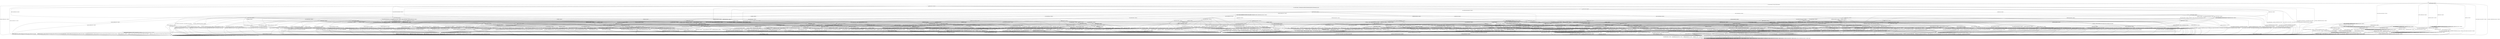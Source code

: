 digraph h15 {
s0 [label="s0"];
s1 [label="s1"];
s2 [label="s2"];
s6 [label="s6"];
s15 [label="s15"];
s16 [label="s16"];
s85 [label="s85"];
s86 [label="s86"];
s3 [label="s3"];
s4 [label="s4"];
s7 [label="s7"];
s8 [label="s8"];
s11 [label="s11"];
s17 [label="s17"];
s21 [label="s21"];
s87 [label="s87"];
s88 [label="s88"];
s5 [label="s5"];
s9 [label="s9"];
s10 [label="s10"];
s18 [label="s18"];
s24 [label="s24"];
s25 [label="s25"];
s26 [label="s26"];
s28 [label="s28"];
s34 [label="s34"];
s53 [label="s53"];
s62 [label="s62"];
s12 [label="s12"];
s13 [label="s13"];
s19 [label="s19"];
s22 [label="s22"];
s27 [label="s27"];
s29 [label="s29"];
s30 [label="s30"];
s32 [label="s32"];
s36 [label="s36"];
s37 [label="s37"];
s51 [label="s51"];
s52 [label="s52"];
s57 [label="s57"];
s63 [label="s63"];
s64 [label="s64"];
s66 [label="s66"];
s71 [label="s71"];
s73 [label="s73"];
s82 [label="s82"];
s14 [label="s14"];
s20 [label="s20"];
s23 [label="s23"];
s31 [label="s31"];
s33 [label="s33"];
s35 [label="s35"];
s38 [label="s38"];
s39 [label="s39"];
s44 [label="s44"];
s45 [label="s45"];
s46 [label="s46"];
s54 [label="s54"];
s55 [label="s55"];
s56 [label="s56"];
s65 [label="s65"];
s67 [label="s67"];
s68 [label="s68"];
s72 [label="s72"];
s74 [label="s74"];
s77 [label="s77"];
s81 [label="s81"];
s40 [label="s40"];
s41 [label="s41"];
s47 [label="s47"];
s48 [label="s48"];
s49 [label="s49"];
s50 [label="s50"];
s58 [label="s58"];
s59 [label="s59"];
s60 [label="s60"];
s69 [label="s69"];
s70 [label="s70"];
s75 [label="s75"];
s76 [label="s76"];
s83 [label="s83"];
s42 [label="s42"];
s43 [label="s43"];
s61 [label="s61"];
s78 [label="s78"];
s80 [label="s80"];
s84 [label="s84"];
s79 [label="s79"];
s0 -> s1 [label="RSA_CLIENT_HELLO / HELLO_VERIFY_REQUEST"];
s0 -> s2 [label="RSA_CLIENT_KEY_EXCHANGE / TIMEOUT"];
s0 -> s15 [label="CHANGE_CIPHER_SPEC / TIMEOUT"];
s0 -> s16 [label="FINISHED / TIMEOUT"];
s0 -> s0 [label="APPLICATION / TIMEOUT"];
s0 -> s86 [label="CERTIFICATE / TIMEOUT"];
s0 -> s85 [label="EMPTY_CERTIFICATE / TIMEOUT"];
s0 -> s16 [label="CERTIFICATE_VERIFY / TIMEOUT"];
s0 -> s6 [label="Alert(WARNING,CLOSE_NOTIFY) / TIMEOUT"];
s0 -> s6 [label="Alert(FATAL,UNEXPECTED_MESSAGE) / TIMEOUT"];
s1 -> s3 [label="RSA_CLIENT_HELLO / SERVER_HELLO,CERTIFICATE,CERTIFICATE_REQUEST,SERVER_HELLO_DONE"];
s1 -> s4 [label="RSA_CLIENT_KEY_EXCHANGE / TIMEOUT"];
s1 -> s15 [label="CHANGE_CIPHER_SPEC / TIMEOUT"];
s1 -> s7 [label="FINISHED / TIMEOUT"];
s1 -> s1 [label="APPLICATION / TIMEOUT"];
s1 -> s17 [label="CERTIFICATE / TIMEOUT"];
s1 -> s21 [label="EMPTY_CERTIFICATE / TIMEOUT"];
s1 -> s7 [label="CERTIFICATE_VERIFY / TIMEOUT"];
s1 -> s6 [label="Alert(WARNING,CLOSE_NOTIFY) / Alert(WARNING,CLOSE_NOTIFY)"];
s1 -> s6 [label="Alert(FATAL,UNEXPECTED_MESSAGE) / TIMEOUT"];
s2 -> s2 [label="RSA_CLIENT_HELLO / TIMEOUT"];
s2 -> s16 [label="RSA_CLIENT_KEY_EXCHANGE / TIMEOUT"];
s2 -> s8 [label="CHANGE_CIPHER_SPEC / TIMEOUT"];
s2 -> s2 [label="FINISHED / TIMEOUT"];
s2 -> s2 [label="APPLICATION / TIMEOUT"];
s2 -> s85 [label="CERTIFICATE / TIMEOUT"];
s2 -> s85 [label="EMPTY_CERTIFICATE / TIMEOUT"];
s2 -> s87 [label="CERTIFICATE_VERIFY / TIMEOUT"];
s2 -> s6 [label="Alert(WARNING,CLOSE_NOTIFY) / TIMEOUT"];
s2 -> s6 [label="Alert(FATAL,UNEXPECTED_MESSAGE) / TIMEOUT"];
s6 -> s11 [label="RSA_CLIENT_HELLO / TIMEOUT"];
s6 -> s11 [label="RSA_CLIENT_KEY_EXCHANGE / TIMEOUT"];
s6 -> s11 [label="CHANGE_CIPHER_SPEC / TIMEOUT"];
s6 -> s11 [label="FINISHED / TIMEOUT"];
s6 -> s11 [label="APPLICATION / TIMEOUT"];
s6 -> s11 [label="CERTIFICATE / TIMEOUT"];
s6 -> s11 [label="EMPTY_CERTIFICATE / TIMEOUT"];
s6 -> s11 [label="CERTIFICATE_VERIFY / TIMEOUT"];
s6 -> s11 [label="Alert(WARNING,CLOSE_NOTIFY) / TIMEOUT"];
s6 -> s11 [label="Alert(FATAL,UNEXPECTED_MESSAGE) / TIMEOUT"];
s15 -> s15 [label="RSA_CLIENT_HELLO / TIMEOUT"];
s15 -> s15 [label="RSA_CLIENT_KEY_EXCHANGE / TIMEOUT"];
s15 -> s15 [label="CHANGE_CIPHER_SPEC / TIMEOUT"];
s15 -> s15 [label="FINISHED / TIMEOUT"];
s15 -> s15 [label="APPLICATION / TIMEOUT"];
s15 -> s15 [label="CERTIFICATE / TIMEOUT"];
s15 -> s15 [label="EMPTY_CERTIFICATE / TIMEOUT"];
s15 -> s15 [label="CERTIFICATE_VERIFY / TIMEOUT"];
s15 -> s15 [label="Alert(WARNING,CLOSE_NOTIFY) / TIMEOUT"];
s15 -> s15 [label="Alert(FATAL,UNEXPECTED_MESSAGE) / TIMEOUT"];
s16 -> s16 [label="RSA_CLIENT_HELLO / TIMEOUT"];
s16 -> s16 [label="RSA_CLIENT_KEY_EXCHANGE / TIMEOUT"];
s16 -> s15 [label="CHANGE_CIPHER_SPEC / TIMEOUT"];
s16 -> s16 [label="FINISHED / TIMEOUT"];
s16 -> s16 [label="APPLICATION / TIMEOUT"];
s16 -> s16 [label="CERTIFICATE / TIMEOUT"];
s16 -> s16 [label="EMPTY_CERTIFICATE / TIMEOUT"];
s16 -> s16 [label="CERTIFICATE_VERIFY / TIMEOUT"];
s16 -> s6 [label="Alert(WARNING,CLOSE_NOTIFY) / TIMEOUT"];
s16 -> s6 [label="Alert(FATAL,UNEXPECTED_MESSAGE) / TIMEOUT"];
s85 -> s85 [label="RSA_CLIENT_HELLO / TIMEOUT"];
s85 -> s85 [label="RSA_CLIENT_KEY_EXCHANGE / TIMEOUT"];
s85 -> s8 [label="CHANGE_CIPHER_SPEC / TIMEOUT"];
s85 -> s85 [label="FINISHED / TIMEOUT"];
s85 -> s85 [label="APPLICATION / TIMEOUT"];
s85 -> s16 [label="CERTIFICATE / TIMEOUT"];
s85 -> s16 [label="EMPTY_CERTIFICATE / TIMEOUT"];
s85 -> s88 [label="CERTIFICATE_VERIFY / TIMEOUT"];
s85 -> s6 [label="Alert(WARNING,CLOSE_NOTIFY) / TIMEOUT"];
s85 -> s6 [label="Alert(FATAL,UNEXPECTED_MESSAGE) / TIMEOUT"];
s86 -> s86 [label="RSA_CLIENT_HELLO / TIMEOUT"];
s86 -> s86 [label="RSA_CLIENT_KEY_EXCHANGE / TIMEOUT"];
s86 -> s15 [label="CHANGE_CIPHER_SPEC / TIMEOUT"];
s86 -> s86 [label="FINISHED / TIMEOUT"];
s86 -> s86 [label="APPLICATION / TIMEOUT"];
s86 -> s16 [label="CERTIFICATE / TIMEOUT"];
s86 -> s16 [label="EMPTY_CERTIFICATE / TIMEOUT"];
s86 -> s88 [label="CERTIFICATE_VERIFY / TIMEOUT"];
s86 -> s6 [label="Alert(WARNING,CLOSE_NOTIFY) / TIMEOUT"];
s86 -> s6 [label="Alert(FATAL,UNEXPECTED_MESSAGE) / TIMEOUT"];
s3 -> s6 [label="RSA_CLIENT_HELLO / Alert(FATAL,UNEXPECTED_MESSAGE)"];
s3 -> s9 [label="RSA_CLIENT_KEY_EXCHANGE / TIMEOUT"];
s3 -> s15 [label="CHANGE_CIPHER_SPEC / TIMEOUT"];
s3 -> s7 [label="FINISHED / TIMEOUT"];
s3 -> s3 [label="APPLICATION / TIMEOUT"];
s3 -> s25 [label="CERTIFICATE / TIMEOUT"];
s3 -> s10 [label="EMPTY_CERTIFICATE / TIMEOUT"];
s3 -> s7 [label="CERTIFICATE_VERIFY / TIMEOUT"];
s3 -> s6 [label="Alert(WARNING,CLOSE_NOTIFY) / Alert(WARNING,CLOSE_NOTIFY)"];
s3 -> s6 [label="Alert(FATAL,UNEXPECTED_MESSAGE) / TIMEOUT"];
s4 -> s62 [label="RSA_CLIENT_HELLO / TIMEOUT"];
s4 -> s7 [label="RSA_CLIENT_KEY_EXCHANGE / TIMEOUT"];
s4 -> s5 [label="CHANGE_CIPHER_SPEC / TIMEOUT"];
s4 -> s28 [label="FINISHED / TIMEOUT"];
s4 -> s4 [label="APPLICATION / TIMEOUT"];
s4 -> s26 [label="CERTIFICATE / TIMEOUT"];
s4 -> s26 [label="EMPTY_CERTIFICATE / TIMEOUT"];
s4 -> s18 [label="CERTIFICATE_VERIFY / TIMEOUT"];
s4 -> s6 [label="Alert(WARNING,CLOSE_NOTIFY) / Alert(WARNING,CLOSE_NOTIFY)"];
s4 -> s6 [label="Alert(FATAL,UNEXPECTED_MESSAGE) / TIMEOUT"];
s7 -> s7 [label="RSA_CLIENT_HELLO / TIMEOUT"];
s7 -> s7 [label="RSA_CLIENT_KEY_EXCHANGE / TIMEOUT"];
s7 -> s15 [label="CHANGE_CIPHER_SPEC / TIMEOUT"];
s7 -> s7 [label="FINISHED / TIMEOUT"];
s7 -> s7 [label="APPLICATION / TIMEOUT"];
s7 -> s7 [label="CERTIFICATE / TIMEOUT"];
s7 -> s7 [label="EMPTY_CERTIFICATE / TIMEOUT"];
s7 -> s7 [label="CERTIFICATE_VERIFY / TIMEOUT"];
s7 -> s6 [label="Alert(WARNING,CLOSE_NOTIFY) / Alert(WARNING,CLOSE_NOTIFY)"];
s7 -> s6 [label="Alert(FATAL,UNEXPECTED_MESSAGE) / TIMEOUT"];
s8 -> s6 [label="RSA_CLIENT_HELLO / TIMEOUT"];
s8 -> s6 [label="RSA_CLIENT_KEY_EXCHANGE / TIMEOUT"];
s8 -> s15 [label="CHANGE_CIPHER_SPEC / TIMEOUT"];
s8 -> s6 [label="FINISHED / TIMEOUT"];
s8 -> s8 [label="APPLICATION / TIMEOUT"];
s8 -> s6 [label="CERTIFICATE / TIMEOUT"];
s8 -> s6 [label="EMPTY_CERTIFICATE / TIMEOUT"];
s8 -> s6 [label="CERTIFICATE_VERIFY / TIMEOUT"];
s8 -> s8 [label="Alert(WARNING,CLOSE_NOTIFY) / TIMEOUT"];
s8 -> s8 [label="Alert(FATAL,UNEXPECTED_MESSAGE) / TIMEOUT"];
s11 -> s11 [label="RSA_CLIENT_HELLO / SOCKET_CLOSED"];
s11 -> s11 [label="RSA_CLIENT_KEY_EXCHANGE / SOCKET_CLOSED"];
s11 -> s11 [label="CHANGE_CIPHER_SPEC / SOCKET_CLOSED"];
s11 -> s11 [label="FINISHED / SOCKET_CLOSED"];
s11 -> s11 [label="APPLICATION / SOCKET_CLOSED"];
s11 -> s11 [label="CERTIFICATE / SOCKET_CLOSED"];
s11 -> s11 [label="EMPTY_CERTIFICATE / SOCKET_CLOSED"];
s11 -> s11 [label="CERTIFICATE_VERIFY / SOCKET_CLOSED"];
s11 -> s11 [label="Alert(WARNING,CLOSE_NOTIFY) / SOCKET_CLOSED"];
s11 -> s11 [label="Alert(FATAL,UNEXPECTED_MESSAGE) / SOCKET_CLOSED"];
s17 -> s17 [label="RSA_CLIENT_HELLO / TIMEOUT"];
s17 -> s25 [label="RSA_CLIENT_KEY_EXCHANGE / TIMEOUT"];
s17 -> s15 [label="CHANGE_CIPHER_SPEC / TIMEOUT"];
s17 -> s17 [label="FINISHED / TIMEOUT"];
s17 -> s17 [label="APPLICATION / TIMEOUT"];
s17 -> s7 [label="CERTIFICATE / TIMEOUT"];
s17 -> s7 [label="EMPTY_CERTIFICATE / TIMEOUT"];
s17 -> s24 [label="CERTIFICATE_VERIFY / TIMEOUT"];
s17 -> s6 [label="Alert(WARNING,CLOSE_NOTIFY) / Alert(WARNING,CLOSE_NOTIFY)"];
s17 -> s6 [label="Alert(FATAL,UNEXPECTED_MESSAGE) / TIMEOUT"];
s21 -> s53 [label="RSA_CLIENT_HELLO / TIMEOUT"];
s21 -> s26 [label="RSA_CLIENT_KEY_EXCHANGE / TIMEOUT"];
s21 -> s5 [label="CHANGE_CIPHER_SPEC / TIMEOUT"];
s21 -> s34 [label="FINISHED / TIMEOUT"];
s21 -> s21 [label="APPLICATION / TIMEOUT"];
s21 -> s7 [label="CERTIFICATE / TIMEOUT"];
s21 -> s7 [label="EMPTY_CERTIFICATE / TIMEOUT"];
s21 -> s24 [label="CERTIFICATE_VERIFY / TIMEOUT"];
s21 -> s6 [label="Alert(WARNING,CLOSE_NOTIFY) / Alert(WARNING,CLOSE_NOTIFY)"];
s21 -> s6 [label="Alert(FATAL,UNEXPECTED_MESSAGE) / TIMEOUT"];
s87 -> s87 [label="RSA_CLIENT_HELLO / TIMEOUT"];
s87 -> s16 [label="RSA_CLIENT_KEY_EXCHANGE / TIMEOUT"];
s87 -> s8 [label="CHANGE_CIPHER_SPEC / TIMEOUT"];
s87 -> s87 [label="FINISHED / TIMEOUT"];
s87 -> s87 [label="APPLICATION / TIMEOUT"];
s87 -> s88 [label="CERTIFICATE / TIMEOUT"];
s87 -> s88 [label="EMPTY_CERTIFICATE / TIMEOUT"];
s87 -> s16 [label="CERTIFICATE_VERIFY / TIMEOUT"];
s87 -> s6 [label="Alert(WARNING,CLOSE_NOTIFY) / TIMEOUT"];
s87 -> s6 [label="Alert(FATAL,UNEXPECTED_MESSAGE) / TIMEOUT"];
s88 -> s88 [label="RSA_CLIENT_HELLO / TIMEOUT"];
s88 -> s88 [label="RSA_CLIENT_KEY_EXCHANGE / TIMEOUT"];
s88 -> s8 [label="CHANGE_CIPHER_SPEC / TIMEOUT"];
s88 -> s88 [label="FINISHED / TIMEOUT"];
s88 -> s88 [label="APPLICATION / TIMEOUT"];
s88 -> s16 [label="CERTIFICATE / TIMEOUT"];
s88 -> s16 [label="EMPTY_CERTIFICATE / TIMEOUT"];
s88 -> s16 [label="CERTIFICATE_VERIFY / TIMEOUT"];
s88 -> s6 [label="Alert(WARNING,CLOSE_NOTIFY) / TIMEOUT"];
s88 -> s6 [label="Alert(FATAL,UNEXPECTED_MESSAGE) / TIMEOUT"];
s5 -> s6 [label="RSA_CLIENT_HELLO / Alert(FATAL,UNEXPECTED_MESSAGE)"];
s5 -> s6 [label="RSA_CLIENT_KEY_EXCHANGE / Alert(FATAL,UNEXPECTED_MESSAGE)"];
s5 -> s15 [label="CHANGE_CIPHER_SPEC / TIMEOUT"];
s5 -> s6 [label="FINISHED / Alert(FATAL,UNEXPECTED_MESSAGE)"];
s5 -> s5 [label="APPLICATION / TIMEOUT"];
s5 -> s6 [label="CERTIFICATE / Alert(FATAL,UNEXPECTED_MESSAGE)"];
s5 -> s6 [label="EMPTY_CERTIFICATE / Alert(FATAL,UNEXPECTED_MESSAGE)"];
s5 -> s6 [label="CERTIFICATE_VERIFY / Alert(FATAL,UNEXPECTED_MESSAGE)"];
s5 -> s5 [label="Alert(WARNING,CLOSE_NOTIFY) / TIMEOUT"];
s5 -> s5 [label="Alert(FATAL,UNEXPECTED_MESSAGE) / TIMEOUT"];
s9 -> s62 [label="RSA_CLIENT_HELLO / TIMEOUT"];
s9 -> s7 [label="RSA_CLIENT_KEY_EXCHANGE / TIMEOUT"];
s9 -> s12 [label="CHANGE_CIPHER_SPEC / TIMEOUT"];
s9 -> s28 [label="FINISHED / TIMEOUT"];
s9 -> s9 [label="APPLICATION / TIMEOUT"];
s9 -> s29 [label="CERTIFICATE / TIMEOUT"];
s9 -> s27 [label="EMPTY_CERTIFICATE / TIMEOUT"];
s9 -> s19 [label="CERTIFICATE_VERIFY / TIMEOUT"];
s9 -> s6 [label="Alert(WARNING,CLOSE_NOTIFY) / Alert(WARNING,CLOSE_NOTIFY)"];
s9 -> s6 [label="Alert(FATAL,UNEXPECTED_MESSAGE) / TIMEOUT"];
s10 -> s51 [label="RSA_CLIENT_HELLO / TIMEOUT"];
s10 -> s27 [label="RSA_CLIENT_KEY_EXCHANGE / TIMEOUT"];
s10 -> s13 [label="CHANGE_CIPHER_SPEC / TIMEOUT"];
s10 -> s30 [label="FINISHED / TIMEOUT"];
s10 -> s10 [label="APPLICATION / TIMEOUT"];
s10 -> s7 [label="CERTIFICATE / TIMEOUT"];
s10 -> s7 [label="EMPTY_CERTIFICATE / TIMEOUT"];
s10 -> s22 [label="CERTIFICATE_VERIFY / TIMEOUT"];
s10 -> s6 [label="Alert(WARNING,CLOSE_NOTIFY) / Alert(WARNING,CLOSE_NOTIFY)"];
s10 -> s6 [label="Alert(FATAL,UNEXPECTED_MESSAGE) / TIMEOUT"];
s18 -> s71 [label="RSA_CLIENT_HELLO / TIMEOUT"];
s18 -> s7 [label="RSA_CLIENT_KEY_EXCHANGE / TIMEOUT"];
s18 -> s5 [label="CHANGE_CIPHER_SPEC / TIMEOUT"];
s18 -> s32 [label="FINISHED / TIMEOUT"];
s18 -> s18 [label="APPLICATION / TIMEOUT"];
s18 -> s52 [label="CERTIFICATE / TIMEOUT"];
s18 -> s52 [label="EMPTY_CERTIFICATE / TIMEOUT"];
s18 -> s7 [label="CERTIFICATE_VERIFY / TIMEOUT"];
s18 -> s6 [label="Alert(WARNING,CLOSE_NOTIFY) / Alert(WARNING,CLOSE_NOTIFY)"];
s18 -> s6 [label="Alert(FATAL,UNEXPECTED_MESSAGE) / TIMEOUT"];
s24 -> s73 [label="RSA_CLIENT_HELLO / TIMEOUT"];
s24 -> s52 [label="RSA_CLIENT_KEY_EXCHANGE / TIMEOUT"];
s24 -> s5 [label="CHANGE_CIPHER_SPEC / TIMEOUT"];
s24 -> s36 [label="FINISHED / TIMEOUT"];
s24 -> s24 [label="APPLICATION / TIMEOUT"];
s24 -> s7 [label="CERTIFICATE / TIMEOUT"];
s24 -> s7 [label="EMPTY_CERTIFICATE / TIMEOUT"];
s24 -> s7 [label="CERTIFICATE_VERIFY / TIMEOUT"];
s24 -> s6 [label="Alert(WARNING,CLOSE_NOTIFY) / Alert(WARNING,CLOSE_NOTIFY)"];
s24 -> s6 [label="Alert(FATAL,UNEXPECTED_MESSAGE) / TIMEOUT"];
s25 -> s17 [label="RSA_CLIENT_HELLO / TIMEOUT"];
s25 -> s63 [label="RSA_CLIENT_KEY_EXCHANGE / TIMEOUT"];
s25 -> s15 [label="CHANGE_CIPHER_SPEC / TIMEOUT"];
s25 -> s17 [label="FINISHED / TIMEOUT"];
s25 -> s25 [label="APPLICATION / TIMEOUT"];
s25 -> s7 [label="CERTIFICATE / TIMEOUT"];
s25 -> s7 [label="EMPTY_CERTIFICATE / TIMEOUT"];
s25 -> s82 [label="CERTIFICATE_VERIFY / TIMEOUT"];
s25 -> s6 [label="Alert(WARNING,CLOSE_NOTIFY) / Alert(WARNING,CLOSE_NOTIFY)"];
s25 -> s6 [label="Alert(FATAL,UNEXPECTED_MESSAGE) / TIMEOUT"];
s26 -> s64 [label="RSA_CLIENT_HELLO / TIMEOUT"];
s26 -> s7 [label="RSA_CLIENT_KEY_EXCHANGE / TIMEOUT"];
s26 -> s5 [label="CHANGE_CIPHER_SPEC / TIMEOUT"];
s26 -> s37 [label="FINISHED / TIMEOUT"];
s26 -> s26 [label="APPLICATION / TIMEOUT"];
s26 -> s7 [label="CERTIFICATE / TIMEOUT"];
s26 -> s7 [label="EMPTY_CERTIFICATE / TIMEOUT"];
s26 -> s52 [label="CERTIFICATE_VERIFY / TIMEOUT"];
s26 -> s6 [label="Alert(WARNING,CLOSE_NOTIFY) / Alert(WARNING,CLOSE_NOTIFY)"];
s26 -> s6 [label="Alert(FATAL,UNEXPECTED_MESSAGE) / TIMEOUT"];
s28 -> s66 [label="RSA_CLIENT_HELLO / TIMEOUT"];
s28 -> s7 [label="RSA_CLIENT_KEY_EXCHANGE / TIMEOUT"];
s28 -> s5 [label="CHANGE_CIPHER_SPEC / TIMEOUT"];
s28 -> s7 [label="FINISHED / TIMEOUT"];
s28 -> s28 [label="APPLICATION / TIMEOUT"];
s28 -> s37 [label="CERTIFICATE / TIMEOUT"];
s28 -> s37 [label="EMPTY_CERTIFICATE / TIMEOUT"];
s28 -> s32 [label="CERTIFICATE_VERIFY / TIMEOUT"];
s28 -> s6 [label="Alert(WARNING,CLOSE_NOTIFY) / Alert(WARNING,CLOSE_NOTIFY)"];
s28 -> s6 [label="Alert(FATAL,UNEXPECTED_MESSAGE) / TIMEOUT"];
s34 -> s57 [label="RSA_CLIENT_HELLO / TIMEOUT"];
s34 -> s37 [label="RSA_CLIENT_KEY_EXCHANGE / TIMEOUT"];
s34 -> s5 [label="CHANGE_CIPHER_SPEC / TIMEOUT"];
s34 -> s7 [label="FINISHED / TIMEOUT"];
s34 -> s34 [label="APPLICATION / TIMEOUT"];
s34 -> s7 [label="CERTIFICATE / TIMEOUT"];
s34 -> s7 [label="EMPTY_CERTIFICATE / TIMEOUT"];
s34 -> s36 [label="CERTIFICATE_VERIFY / TIMEOUT"];
s34 -> s6 [label="Alert(WARNING,CLOSE_NOTIFY) / Alert(WARNING,CLOSE_NOTIFY)"];
s34 -> s6 [label="Alert(FATAL,UNEXPECTED_MESSAGE) / TIMEOUT"];
s53 -> s7 [label="RSA_CLIENT_HELLO / TIMEOUT"];
s53 -> s64 [label="RSA_CLIENT_KEY_EXCHANGE / TIMEOUT"];
s53 -> s5 [label="CHANGE_CIPHER_SPEC / TIMEOUT"];
s53 -> s57 [label="FINISHED / TIMEOUT"];
s53 -> s53 [label="APPLICATION / TIMEOUT"];
s53 -> s7 [label="CERTIFICATE / TIMEOUT"];
s53 -> s7 [label="EMPTY_CERTIFICATE / TIMEOUT"];
s53 -> s73 [label="CERTIFICATE_VERIFY / TIMEOUT"];
s53 -> s6 [label="Alert(WARNING,CLOSE_NOTIFY) / Alert(WARNING,CLOSE_NOTIFY)"];
s53 -> s6 [label="Alert(FATAL,UNEXPECTED_MESSAGE) / TIMEOUT"];
s62 -> s7 [label="RSA_CLIENT_HELLO / TIMEOUT"];
s62 -> s7 [label="RSA_CLIENT_KEY_EXCHANGE / TIMEOUT"];
s62 -> s5 [label="CHANGE_CIPHER_SPEC / TIMEOUT"];
s62 -> s66 [label="FINISHED / TIMEOUT"];
s62 -> s62 [label="APPLICATION / TIMEOUT"];
s62 -> s64 [label="CERTIFICATE / TIMEOUT"];
s62 -> s64 [label="EMPTY_CERTIFICATE / TIMEOUT"];
s62 -> s71 [label="CERTIFICATE_VERIFY / TIMEOUT"];
s62 -> s6 [label="Alert(WARNING,CLOSE_NOTIFY) / Alert(WARNING,CLOSE_NOTIFY)"];
s62 -> s6 [label="Alert(FATAL,UNEXPECTED_MESSAGE) / TIMEOUT"];
s12 -> s44 [label="RSA_CLIENT_HELLO / TIMEOUT"];
s12 -> s7 [label="RSA_CLIENT_KEY_EXCHANGE / TIMEOUT"];
s12 -> s15 [label="CHANGE_CIPHER_SPEC / TIMEOUT"];
s12 -> s14 [label="FINISHED / CHANGE_CIPHER_SPEC,FINISHED,CHANGE_CIPHER_SPEC,FINISHED"];
s12 -> s12 [label="APPLICATION / TIMEOUT"];
s12 -> s31 [label="CERTIFICATE / TIMEOUT"];
s12 -> s45 [label="EMPTY_CERTIFICATE / TIMEOUT"];
s12 -> s23 [label="CERTIFICATE_VERIFY / TIMEOUT"];
s12 -> s12 [label="Alert(WARNING,CLOSE_NOTIFY) / TIMEOUT"];
s12 -> s12 [label="Alert(FATAL,UNEXPECTED_MESSAGE) / TIMEOUT"];
s13 -> s6 [label="RSA_CLIENT_HELLO / Alert(FATAL,BAD_CERTIFICATE)"];
s13 -> s6 [label="RSA_CLIENT_KEY_EXCHANGE / Alert(FATAL,BAD_CERTIFICATE)"];
s13 -> s15 [label="CHANGE_CIPHER_SPEC / TIMEOUT"];
s13 -> s6 [label="FINISHED / Alert(FATAL,BAD_CERTIFICATE)"];
s13 -> s13 [label="APPLICATION / TIMEOUT"];
s13 -> s6 [label="CERTIFICATE / Alert(FATAL,BAD_CERTIFICATE)"];
s13 -> s6 [label="EMPTY_CERTIFICATE / Alert(FATAL,BAD_CERTIFICATE)"];
s13 -> s6 [label="CERTIFICATE_VERIFY / Alert(FATAL,BAD_CERTIFICATE)"];
s13 -> s13 [label="Alert(WARNING,CLOSE_NOTIFY) / TIMEOUT"];
s13 -> s13 [label="Alert(FATAL,UNEXPECTED_MESSAGE) / TIMEOUT"];
s19 -> s19 [label="RSA_CLIENT_HELLO / TIMEOUT"];
s19 -> s7 [label="RSA_CLIENT_KEY_EXCHANGE / TIMEOUT"];
s19 -> s20 [label="CHANGE_CIPHER_SPEC / TIMEOUT"];
s19 -> s33 [label="FINISHED / TIMEOUT"];
s19 -> s19 [label="APPLICATION / TIMEOUT"];
s19 -> s46 [label="CERTIFICATE / TIMEOUT"];
s19 -> s46 [label="EMPTY_CERTIFICATE / TIMEOUT"];
s19 -> s7 [label="CERTIFICATE_VERIFY / TIMEOUT"];
s19 -> s6 [label="Alert(WARNING,CLOSE_NOTIFY) / Alert(WARNING,CLOSE_NOTIFY)"];
s19 -> s6 [label="Alert(FATAL,UNEXPECTED_MESSAGE) / TIMEOUT"];
s22 -> s54 [label="RSA_CLIENT_HELLO / TIMEOUT"];
s22 -> s72 [label="RSA_CLIENT_KEY_EXCHANGE / TIMEOUT"];
s22 -> s13 [label="CHANGE_CIPHER_SPEC / TIMEOUT"];
s22 -> s35 [label="FINISHED / TIMEOUT"];
s22 -> s22 [label="APPLICATION / TIMEOUT"];
s22 -> s7 [label="CERTIFICATE / TIMEOUT"];
s22 -> s7 [label="EMPTY_CERTIFICATE / TIMEOUT"];
s22 -> s7 [label="CERTIFICATE_VERIFY / TIMEOUT"];
s22 -> s6 [label="Alert(WARNING,CLOSE_NOTIFY) / Alert(WARNING,CLOSE_NOTIFY)"];
s22 -> s6 [label="Alert(FATAL,UNEXPECTED_MESSAGE) / TIMEOUT"];
s27 -> s65 [label="RSA_CLIENT_HELLO / TIMEOUT"];
s27 -> s7 [label="RSA_CLIENT_KEY_EXCHANGE / TIMEOUT"];
s27 -> s13 [label="CHANGE_CIPHER_SPEC / TIMEOUT"];
s27 -> s38 [label="FINISHED / TIMEOUT"];
s27 -> s27 [label="APPLICATION / TIMEOUT"];
s27 -> s7 [label="CERTIFICATE / TIMEOUT"];
s27 -> s7 [label="EMPTY_CERTIFICATE / TIMEOUT"];
s27 -> s72 [label="CERTIFICATE_VERIFY / TIMEOUT"];
s27 -> s6 [label="Alert(WARNING,CLOSE_NOTIFY) / Alert(WARNING,CLOSE_NOTIFY)"];
s27 -> s6 [label="Alert(FATAL,UNEXPECTED_MESSAGE) / TIMEOUT"];
s29 -> s64 [label="RSA_CLIENT_HELLO / TIMEOUT"];
s29 -> s7 [label="RSA_CLIENT_KEY_EXCHANGE / TIMEOUT"];
s29 -> s39 [label="CHANGE_CIPHER_SPEC / TIMEOUT"];
s29 -> s37 [label="FINISHED / TIMEOUT"];
s29 -> s29 [label="APPLICATION / TIMEOUT"];
s29 -> s7 [label="CERTIFICATE / TIMEOUT"];
s29 -> s7 [label="EMPTY_CERTIFICATE / TIMEOUT"];
s29 -> s67 [label="CERTIFICATE_VERIFY / TIMEOUT"];
s29 -> s6 [label="Alert(WARNING,CLOSE_NOTIFY) / Alert(WARNING,CLOSE_NOTIFY)"];
s29 -> s6 [label="Alert(FATAL,UNEXPECTED_MESSAGE) / TIMEOUT"];
s30 -> s55 [label="RSA_CLIENT_HELLO / TIMEOUT"];
s30 -> s38 [label="RSA_CLIENT_KEY_EXCHANGE / TIMEOUT"];
s30 -> s13 [label="CHANGE_CIPHER_SPEC / TIMEOUT"];
s30 -> s7 [label="FINISHED / TIMEOUT"];
s30 -> s30 [label="APPLICATION / TIMEOUT"];
s30 -> s7 [label="CERTIFICATE / TIMEOUT"];
s30 -> s7 [label="EMPTY_CERTIFICATE / TIMEOUT"];
s30 -> s35 [label="CERTIFICATE_VERIFY / TIMEOUT"];
s30 -> s6 [label="Alert(WARNING,CLOSE_NOTIFY) / Alert(WARNING,CLOSE_NOTIFY)"];
s30 -> s6 [label="Alert(FATAL,UNEXPECTED_MESSAGE) / TIMEOUT"];
s32 -> s74 [label="RSA_CLIENT_HELLO / TIMEOUT"];
s32 -> s7 [label="RSA_CLIENT_KEY_EXCHANGE / TIMEOUT"];
s32 -> s5 [label="CHANGE_CIPHER_SPEC / TIMEOUT"];
s32 -> s7 [label="FINISHED / TIMEOUT"];
s32 -> s32 [label="APPLICATION / TIMEOUT"];
s32 -> s56 [label="CERTIFICATE / TIMEOUT"];
s32 -> s56 [label="EMPTY_CERTIFICATE / TIMEOUT"];
s32 -> s7 [label="CERTIFICATE_VERIFY / TIMEOUT"];
s32 -> s6 [label="Alert(WARNING,CLOSE_NOTIFY) / Alert(WARNING,CLOSE_NOTIFY)"];
s32 -> s6 [label="Alert(FATAL,UNEXPECTED_MESSAGE) / TIMEOUT"];
s36 -> s77 [label="RSA_CLIENT_HELLO / TIMEOUT"];
s36 -> s56 [label="RSA_CLIENT_KEY_EXCHANGE / TIMEOUT"];
s36 -> s5 [label="CHANGE_CIPHER_SPEC / TIMEOUT"];
s36 -> s7 [label="FINISHED / TIMEOUT"];
s36 -> s36 [label="APPLICATION / TIMEOUT"];
s36 -> s7 [label="CERTIFICATE / TIMEOUT"];
s36 -> s7 [label="EMPTY_CERTIFICATE / TIMEOUT"];
s36 -> s7 [label="CERTIFICATE_VERIFY / TIMEOUT"];
s36 -> s6 [label="Alert(WARNING,CLOSE_NOTIFY) / Alert(WARNING,CLOSE_NOTIFY)"];
s36 -> s6 [label="Alert(FATAL,UNEXPECTED_MESSAGE) / TIMEOUT"];
s37 -> s68 [label="RSA_CLIENT_HELLO / TIMEOUT"];
s37 -> s7 [label="RSA_CLIENT_KEY_EXCHANGE / TIMEOUT"];
s37 -> s5 [label="CHANGE_CIPHER_SPEC / TIMEOUT"];
s37 -> s7 [label="FINISHED / TIMEOUT"];
s37 -> s37 [label="APPLICATION / TIMEOUT"];
s37 -> s7 [label="CERTIFICATE / TIMEOUT"];
s37 -> s7 [label="EMPTY_CERTIFICATE / TIMEOUT"];
s37 -> s56 [label="CERTIFICATE_VERIFY / TIMEOUT"];
s37 -> s6 [label="Alert(WARNING,CLOSE_NOTIFY) / Alert(WARNING,CLOSE_NOTIFY)"];
s37 -> s6 [label="Alert(FATAL,UNEXPECTED_MESSAGE) / TIMEOUT"];
s51 -> s7 [label="RSA_CLIENT_HELLO / TIMEOUT"];
s51 -> s65 [label="RSA_CLIENT_KEY_EXCHANGE / TIMEOUT"];
s51 -> s13 [label="CHANGE_CIPHER_SPEC / TIMEOUT"];
s51 -> s55 [label="FINISHED / TIMEOUT"];
s51 -> s51 [label="APPLICATION / TIMEOUT"];
s51 -> s7 [label="CERTIFICATE / TIMEOUT"];
s51 -> s7 [label="EMPTY_CERTIFICATE / TIMEOUT"];
s51 -> s54 [label="CERTIFICATE_VERIFY / TIMEOUT"];
s51 -> s6 [label="Alert(WARNING,CLOSE_NOTIFY) / Alert(WARNING,CLOSE_NOTIFY)"];
s51 -> s6 [label="Alert(FATAL,UNEXPECTED_MESSAGE) / TIMEOUT"];
s52 -> s81 [label="RSA_CLIENT_HELLO / TIMEOUT"];
s52 -> s7 [label="RSA_CLIENT_KEY_EXCHANGE / TIMEOUT"];
s52 -> s5 [label="CHANGE_CIPHER_SPEC / TIMEOUT"];
s52 -> s56 [label="FINISHED / TIMEOUT"];
s52 -> s52 [label="APPLICATION / TIMEOUT"];
s52 -> s7 [label="CERTIFICATE / TIMEOUT"];
s52 -> s7 [label="EMPTY_CERTIFICATE / TIMEOUT"];
s52 -> s7 [label="CERTIFICATE_VERIFY / TIMEOUT"];
s52 -> s6 [label="Alert(WARNING,CLOSE_NOTIFY) / Alert(WARNING,CLOSE_NOTIFY)"];
s52 -> s6 [label="Alert(FATAL,UNEXPECTED_MESSAGE) / TIMEOUT"];
s57 -> s7 [label="RSA_CLIENT_HELLO / TIMEOUT"];
s57 -> s68 [label="RSA_CLIENT_KEY_EXCHANGE / TIMEOUT"];
s57 -> s5 [label="CHANGE_CIPHER_SPEC / TIMEOUT"];
s57 -> s7 [label="FINISHED / TIMEOUT"];
s57 -> s57 [label="APPLICATION / TIMEOUT"];
s57 -> s7 [label="CERTIFICATE / TIMEOUT"];
s57 -> s7 [label="EMPTY_CERTIFICATE / TIMEOUT"];
s57 -> s77 [label="CERTIFICATE_VERIFY / TIMEOUT"];
s57 -> s6 [label="Alert(WARNING,CLOSE_NOTIFY) / Alert(WARNING,CLOSE_NOTIFY)"];
s57 -> s6 [label="Alert(FATAL,UNEXPECTED_MESSAGE) / TIMEOUT"];
s63 -> s25 [label="RSA_CLIENT_HELLO / TIMEOUT"];
s63 -> s7 [label="RSA_CLIENT_KEY_EXCHANGE / TIMEOUT"];
s63 -> s15 [label="CHANGE_CIPHER_SPEC / TIMEOUT"];
s63 -> s25 [label="FINISHED / TIMEOUT"];
s63 -> s63 [label="APPLICATION / TIMEOUT"];
s63 -> s7 [label="CERTIFICATE / TIMEOUT"];
s63 -> s7 [label="EMPTY_CERTIFICATE / TIMEOUT"];
s63 -> s67 [label="CERTIFICATE_VERIFY / TIMEOUT"];
s63 -> s6 [label="Alert(WARNING,CLOSE_NOTIFY) / Alert(WARNING,CLOSE_NOTIFY)"];
s63 -> s6 [label="Alert(FATAL,UNEXPECTED_MESSAGE) / TIMEOUT"];
s64 -> s7 [label="RSA_CLIENT_HELLO / TIMEOUT"];
s64 -> s7 [label="RSA_CLIENT_KEY_EXCHANGE / TIMEOUT"];
s64 -> s5 [label="CHANGE_CIPHER_SPEC / TIMEOUT"];
s64 -> s68 [label="FINISHED / TIMEOUT"];
s64 -> s64 [label="APPLICATION / TIMEOUT"];
s64 -> s7 [label="CERTIFICATE / TIMEOUT"];
s64 -> s7 [label="EMPTY_CERTIFICATE / TIMEOUT"];
s64 -> s81 [label="CERTIFICATE_VERIFY / TIMEOUT"];
s64 -> s6 [label="Alert(WARNING,CLOSE_NOTIFY) / Alert(WARNING,CLOSE_NOTIFY)"];
s64 -> s6 [label="Alert(FATAL,UNEXPECTED_MESSAGE) / TIMEOUT"];
s66 -> s7 [label="RSA_CLIENT_HELLO / TIMEOUT"];
s66 -> s7 [label="RSA_CLIENT_KEY_EXCHANGE / TIMEOUT"];
s66 -> s5 [label="CHANGE_CIPHER_SPEC / TIMEOUT"];
s66 -> s7 [label="FINISHED / TIMEOUT"];
s66 -> s66 [label="APPLICATION / TIMEOUT"];
s66 -> s68 [label="CERTIFICATE / TIMEOUT"];
s66 -> s68 [label="EMPTY_CERTIFICATE / TIMEOUT"];
s66 -> s74 [label="CERTIFICATE_VERIFY / TIMEOUT"];
s66 -> s6 [label="Alert(WARNING,CLOSE_NOTIFY) / Alert(WARNING,CLOSE_NOTIFY)"];
s66 -> s6 [label="Alert(FATAL,UNEXPECTED_MESSAGE) / TIMEOUT"];
s71 -> s7 [label="RSA_CLIENT_HELLO / TIMEOUT"];
s71 -> s7 [label="RSA_CLIENT_KEY_EXCHANGE / TIMEOUT"];
s71 -> s5 [label="CHANGE_CIPHER_SPEC / TIMEOUT"];
s71 -> s74 [label="FINISHED / TIMEOUT"];
s71 -> s71 [label="APPLICATION / TIMEOUT"];
s71 -> s81 [label="CERTIFICATE / TIMEOUT"];
s71 -> s81 [label="EMPTY_CERTIFICATE / TIMEOUT"];
s71 -> s7 [label="CERTIFICATE_VERIFY / TIMEOUT"];
s71 -> s6 [label="Alert(WARNING,CLOSE_NOTIFY) / Alert(WARNING,CLOSE_NOTIFY)"];
s71 -> s6 [label="Alert(FATAL,UNEXPECTED_MESSAGE) / TIMEOUT"];
s73 -> s7 [label="RSA_CLIENT_HELLO / TIMEOUT"];
s73 -> s81 [label="RSA_CLIENT_KEY_EXCHANGE / TIMEOUT"];
s73 -> s5 [label="CHANGE_CIPHER_SPEC / TIMEOUT"];
s73 -> s77 [label="FINISHED / TIMEOUT"];
s73 -> s73 [label="APPLICATION / TIMEOUT"];
s73 -> s7 [label="CERTIFICATE / TIMEOUT"];
s73 -> s7 [label="EMPTY_CERTIFICATE / TIMEOUT"];
s73 -> s7 [label="CERTIFICATE_VERIFY / TIMEOUT"];
s73 -> s6 [label="Alert(WARNING,CLOSE_NOTIFY) / Alert(WARNING,CLOSE_NOTIFY)"];
s73 -> s6 [label="Alert(FATAL,UNEXPECTED_MESSAGE) / TIMEOUT"];
s82 -> s73 [label="RSA_CLIENT_HELLO / TIMEOUT"];
s82 -> s67 [label="RSA_CLIENT_KEY_EXCHANGE / TIMEOUT"];
s82 -> s5 [label="CHANGE_CIPHER_SPEC / TIMEOUT"];
s82 -> s36 [label="FINISHED / TIMEOUT"];
s82 -> s82 [label="APPLICATION / TIMEOUT"];
s82 -> s7 [label="CERTIFICATE / TIMEOUT"];
s82 -> s7 [label="EMPTY_CERTIFICATE / TIMEOUT"];
s82 -> s7 [label="CERTIFICATE_VERIFY / TIMEOUT"];
s82 -> s6 [label="Alert(WARNING,CLOSE_NOTIFY) / Alert(WARNING,CLOSE_NOTIFY)"];
s82 -> s6 [label="Alert(FATAL,UNEXPECTED_MESSAGE) / TIMEOUT"];
s14 -> s14 [label="RSA_CLIENT_HELLO / TIMEOUT"];
s14 -> s14 [label="RSA_CLIENT_KEY_EXCHANGE / TIMEOUT"];
s14 -> s15 [label="CHANGE_CIPHER_SPEC / TIMEOUT"];
s14 -> s14 [label="FINISHED / TIMEOUT"];
s14 -> s6 [label="APPLICATION / APPLICATION"];
s14 -> s14 [label="CERTIFICATE / TIMEOUT"];
s14 -> s14 [label="EMPTY_CERTIFICATE / TIMEOUT"];
s14 -> s14 [label="CERTIFICATE_VERIFY / TIMEOUT"];
s14 -> s6 [label="Alert(WARNING,CLOSE_NOTIFY) / TIMEOUT"];
s14 -> s6 [label="Alert(FATAL,UNEXPECTED_MESSAGE) / TIMEOUT"];
s20 -> s6 [label="RSA_CLIENT_HELLO / Alert(FATAL,HANDSHAKE_FAILURE)"];
s20 -> s6 [label="RSA_CLIENT_KEY_EXCHANGE / Alert(FATAL,HANDSHAKE_FAILURE)"];
s20 -> s15 [label="CHANGE_CIPHER_SPEC / TIMEOUT"];
s20 -> s6 [label="FINISHED / Alert(FATAL,HANDSHAKE_FAILURE)"];
s20 -> s20 [label="APPLICATION / TIMEOUT"];
s20 -> s6 [label="CERTIFICATE / Alert(FATAL,HANDSHAKE_FAILURE)"];
s20 -> s6 [label="EMPTY_CERTIFICATE / Alert(FATAL,HANDSHAKE_FAILURE)"];
s20 -> s6 [label="CERTIFICATE_VERIFY / Alert(FATAL,HANDSHAKE_FAILURE)"];
s20 -> s20 [label="Alert(WARNING,CLOSE_NOTIFY) / TIMEOUT"];
s20 -> s20 [label="Alert(FATAL,UNEXPECTED_MESSAGE) / TIMEOUT"];
s23 -> s23 [label="RSA_CLIENT_HELLO / TIMEOUT"];
s23 -> s7 [label="RSA_CLIENT_KEY_EXCHANGE / TIMEOUT"];
s23 -> s20 [label="CHANGE_CIPHER_SPEC / TIMEOUT"];
s23 -> s47 [label="FINISHED / TIMEOUT"];
s23 -> s7 [label="APPLICATION / TIMEOUT"];
s23 -> s59 [label="CERTIFICATE / TIMEOUT"];
s23 -> s59 [label="EMPTY_CERTIFICATE / TIMEOUT"];
s23 -> s7 [label="CERTIFICATE_VERIFY / TIMEOUT"];
s23 -> s6 [label="Alert(WARNING,CLOSE_NOTIFY) / Alert(WARNING,CLOSE_NOTIFY)"];
s23 -> s6 [label="Alert(FATAL,UNEXPECTED_MESSAGE) / TIMEOUT"];
s31 -> s60 [label="RSA_CLIENT_HELLO / TIMEOUT"];
s31 -> s7 [label="RSA_CLIENT_KEY_EXCHANGE / TIMEOUT"];
s31 -> s5 [label="CHANGE_CIPHER_SPEC / TIMEOUT"];
s31 -> s40 [label="FINISHED / TIMEOUT"];
s31 -> s7 [label="APPLICATION / TIMEOUT"];
s31 -> s7 [label="CERTIFICATE / TIMEOUT"];
s31 -> s7 [label="EMPTY_CERTIFICATE / TIMEOUT"];
s31 -> s31 [label="CERTIFICATE_VERIFY / TIMEOUT"];
s31 -> s6 [label="Alert(WARNING,CLOSE_NOTIFY) / Alert(WARNING,CLOSE_NOTIFY)"];
s31 -> s6 [label="Alert(FATAL,UNEXPECTED_MESSAGE) / TIMEOUT"];
s33 -> s75 [label="RSA_CLIENT_HELLO / TIMEOUT"];
s33 -> s7 [label="RSA_CLIENT_KEY_EXCHANGE / TIMEOUT"];
s33 -> s20 [label="CHANGE_CIPHER_SPEC / TIMEOUT"];
s33 -> s7 [label="FINISHED / TIMEOUT"];
s33 -> s33 [label="APPLICATION / TIMEOUT"];
s33 -> s41 [label="CERTIFICATE / TIMEOUT"];
s33 -> s41 [label="EMPTY_CERTIFICATE / TIMEOUT"];
s33 -> s7 [label="CERTIFICATE_VERIFY / TIMEOUT"];
s33 -> s6 [label="Alert(WARNING,CLOSE_NOTIFY) / Alert(WARNING,CLOSE_NOTIFY)"];
s33 -> s6 [label="Alert(FATAL,UNEXPECTED_MESSAGE) / TIMEOUT"];
s35 -> s58 [label="RSA_CLIENT_HELLO / TIMEOUT"];
s35 -> s76 [label="RSA_CLIENT_KEY_EXCHANGE / TIMEOUT"];
s35 -> s13 [label="CHANGE_CIPHER_SPEC / TIMEOUT"];
s35 -> s7 [label="FINISHED / TIMEOUT"];
s35 -> s35 [label="APPLICATION / TIMEOUT"];
s35 -> s7 [label="CERTIFICATE / TIMEOUT"];
s35 -> s7 [label="EMPTY_CERTIFICATE / TIMEOUT"];
s35 -> s7 [label="CERTIFICATE_VERIFY / TIMEOUT"];
s35 -> s6 [label="Alert(WARNING,CLOSE_NOTIFY) / Alert(WARNING,CLOSE_NOTIFY)"];
s35 -> s6 [label="Alert(FATAL,UNEXPECTED_MESSAGE) / TIMEOUT"];
s38 -> s69 [label="RSA_CLIENT_HELLO / TIMEOUT"];
s38 -> s7 [label="RSA_CLIENT_KEY_EXCHANGE / TIMEOUT"];
s38 -> s13 [label="CHANGE_CIPHER_SPEC / TIMEOUT"];
s38 -> s7 [label="FINISHED / TIMEOUT"];
s38 -> s38 [label="APPLICATION / TIMEOUT"];
s38 -> s7 [label="CERTIFICATE / TIMEOUT"];
s38 -> s7 [label="EMPTY_CERTIFICATE / TIMEOUT"];
s38 -> s76 [label="CERTIFICATE_VERIFY / TIMEOUT"];
s38 -> s6 [label="Alert(WARNING,CLOSE_NOTIFY) / Alert(WARNING,CLOSE_NOTIFY)"];
s38 -> s6 [label="Alert(FATAL,UNEXPECTED_MESSAGE) / TIMEOUT"];
s39 -> s7 [label="RSA_CLIENT_HELLO / TIMEOUT"];
s39 -> s7 [label="RSA_CLIENT_KEY_EXCHANGE / TIMEOUT"];
s39 -> s15 [label="CHANGE_CIPHER_SPEC / TIMEOUT"];
s39 -> s14 [label="FINISHED / CHANGE_CIPHER_SPEC,FINISHED,CHANGE_CIPHER_SPEC,FINISHED"];
s39 -> s39 [label="APPLICATION / TIMEOUT"];
s39 -> s7 [label="CERTIFICATE / TIMEOUT"];
s39 -> s7 [label="EMPTY_CERTIFICATE / TIMEOUT"];
s39 -> s7 [label="CERTIFICATE_VERIFY / TIMEOUT"];
s39 -> s39 [label="Alert(WARNING,CLOSE_NOTIFY) / TIMEOUT"];
s39 -> s39 [label="Alert(FATAL,UNEXPECTED_MESSAGE) / TIMEOUT"];
s44 -> s7 [label="RSA_CLIENT_HELLO / TIMEOUT"];
s44 -> s7 [label="RSA_CLIENT_KEY_EXCHANGE / TIMEOUT"];
s44 -> s5 [label="CHANGE_CIPHER_SPEC / TIMEOUT"];
s44 -> s48 [label="FINISHED / TIMEOUT"];
s44 -> s7 [label="APPLICATION / TIMEOUT"];
s44 -> s60 [label="CERTIFICATE / TIMEOUT"];
s44 -> s60 [label="EMPTY_CERTIFICATE / TIMEOUT"];
s44 -> s44 [label="CERTIFICATE_VERIFY / TIMEOUT"];
s44 -> s6 [label="Alert(WARNING,CLOSE_NOTIFY) / Alert(WARNING,CLOSE_NOTIFY)"];
s44 -> s6 [label="Alert(FATAL,UNEXPECTED_MESSAGE) / TIMEOUT"];
s45 -> s70 [label="RSA_CLIENT_HELLO / TIMEOUT"];
s45 -> s7 [label="RSA_CLIENT_KEY_EXCHANGE / TIMEOUT"];
s45 -> s13 [label="CHANGE_CIPHER_SPEC / TIMEOUT"];
s45 -> s49 [label="FINISHED / TIMEOUT"];
s45 -> s7 [label="APPLICATION / TIMEOUT"];
s45 -> s7 [label="CERTIFICATE / TIMEOUT"];
s45 -> s7 [label="EMPTY_CERTIFICATE / TIMEOUT"];
s45 -> s50 [label="CERTIFICATE_VERIFY / TIMEOUT"];
s45 -> s6 [label="Alert(WARNING,CLOSE_NOTIFY) / Alert(WARNING,CLOSE_NOTIFY)"];
s45 -> s6 [label="Alert(FATAL,UNEXPECTED_MESSAGE) / TIMEOUT"];
s46 -> s46 [label="RSA_CLIENT_HELLO / TIMEOUT"];
s46 -> s7 [label="RSA_CLIENT_KEY_EXCHANGE / TIMEOUT"];
s46 -> s20 [label="CHANGE_CIPHER_SPEC / TIMEOUT"];
s46 -> s41 [label="FINISHED / TIMEOUT"];
s46 -> s46 [label="APPLICATION / TIMEOUT"];
s46 -> s7 [label="CERTIFICATE / TIMEOUT"];
s46 -> s7 [label="EMPTY_CERTIFICATE / TIMEOUT"];
s46 -> s7 [label="CERTIFICATE_VERIFY / TIMEOUT"];
s46 -> s6 [label="Alert(WARNING,CLOSE_NOTIFY) / Alert(WARNING,CLOSE_NOTIFY)"];
s46 -> s6 [label="Alert(FATAL,UNEXPECTED_MESSAGE) / TIMEOUT"];
s54 -> s7 [label="RSA_CLIENT_HELLO / TIMEOUT"];
s54 -> s80 [label="RSA_CLIENT_KEY_EXCHANGE / TIMEOUT"];
s54 -> s13 [label="CHANGE_CIPHER_SPEC / TIMEOUT"];
s54 -> s58 [label="FINISHED / TIMEOUT"];
s54 -> s54 [label="APPLICATION / TIMEOUT"];
s54 -> s7 [label="CERTIFICATE / TIMEOUT"];
s54 -> s7 [label="EMPTY_CERTIFICATE / TIMEOUT"];
s54 -> s7 [label="CERTIFICATE_VERIFY / TIMEOUT"];
s54 -> s6 [label="Alert(WARNING,CLOSE_NOTIFY) / Alert(WARNING,CLOSE_NOTIFY)"];
s54 -> s6 [label="Alert(FATAL,UNEXPECTED_MESSAGE) / TIMEOUT"];
s55 -> s7 [label="RSA_CLIENT_HELLO / TIMEOUT"];
s55 -> s69 [label="RSA_CLIENT_KEY_EXCHANGE / TIMEOUT"];
s55 -> s13 [label="CHANGE_CIPHER_SPEC / TIMEOUT"];
s55 -> s7 [label="FINISHED / TIMEOUT"];
s55 -> s55 [label="APPLICATION / TIMEOUT"];
s55 -> s7 [label="CERTIFICATE / TIMEOUT"];
s55 -> s7 [label="EMPTY_CERTIFICATE / TIMEOUT"];
s55 -> s58 [label="CERTIFICATE_VERIFY / TIMEOUT"];
s55 -> s6 [label="Alert(WARNING,CLOSE_NOTIFY) / Alert(WARNING,CLOSE_NOTIFY)"];
s55 -> s6 [label="Alert(FATAL,UNEXPECTED_MESSAGE) / TIMEOUT"];
s56 -> s83 [label="RSA_CLIENT_HELLO / TIMEOUT"];
s56 -> s7 [label="RSA_CLIENT_KEY_EXCHANGE / TIMEOUT"];
s56 -> s5 [label="CHANGE_CIPHER_SPEC / TIMEOUT"];
s56 -> s7 [label="FINISHED / TIMEOUT"];
s56 -> s56 [label="APPLICATION / TIMEOUT"];
s56 -> s7 [label="CERTIFICATE / TIMEOUT"];
s56 -> s7 [label="EMPTY_CERTIFICATE / TIMEOUT"];
s56 -> s7 [label="CERTIFICATE_VERIFY / TIMEOUT"];
s56 -> s6 [label="Alert(WARNING,CLOSE_NOTIFY) / Alert(WARNING,CLOSE_NOTIFY)"];
s56 -> s6 [label="Alert(FATAL,UNEXPECTED_MESSAGE) / TIMEOUT"];
s65 -> s7 [label="RSA_CLIENT_HELLO / TIMEOUT"];
s65 -> s7 [label="RSA_CLIENT_KEY_EXCHANGE / TIMEOUT"];
s65 -> s13 [label="CHANGE_CIPHER_SPEC / TIMEOUT"];
s65 -> s69 [label="FINISHED / TIMEOUT"];
s65 -> s65 [label="APPLICATION / TIMEOUT"];
s65 -> s7 [label="CERTIFICATE / TIMEOUT"];
s65 -> s7 [label="EMPTY_CERTIFICATE / TIMEOUT"];
s65 -> s80 [label="CERTIFICATE_VERIFY / TIMEOUT"];
s65 -> s6 [label="Alert(WARNING,CLOSE_NOTIFY) / Alert(WARNING,CLOSE_NOTIFY)"];
s65 -> s6 [label="Alert(FATAL,UNEXPECTED_MESSAGE) / TIMEOUT"];
s67 -> s81 [label="RSA_CLIENT_HELLO / TIMEOUT"];
s67 -> s7 [label="RSA_CLIENT_KEY_EXCHANGE / TIMEOUT"];
s67 -> s39 [label="CHANGE_CIPHER_SPEC / TIMEOUT"];
s67 -> s56 [label="FINISHED / TIMEOUT"];
s67 -> s67 [label="APPLICATION / TIMEOUT"];
s67 -> s7 [label="CERTIFICATE / TIMEOUT"];
s67 -> s7 [label="EMPTY_CERTIFICATE / TIMEOUT"];
s67 -> s7 [label="CERTIFICATE_VERIFY / TIMEOUT"];
s67 -> s6 [label="Alert(WARNING,CLOSE_NOTIFY) / Alert(WARNING,CLOSE_NOTIFY)"];
s67 -> s6 [label="Alert(FATAL,UNEXPECTED_MESSAGE) / TIMEOUT"];
s68 -> s7 [label="RSA_CLIENT_HELLO / TIMEOUT"];
s68 -> s7 [label="RSA_CLIENT_KEY_EXCHANGE / TIMEOUT"];
s68 -> s5 [label="CHANGE_CIPHER_SPEC / TIMEOUT"];
s68 -> s7 [label="FINISHED / TIMEOUT"];
s68 -> s68 [label="APPLICATION / TIMEOUT"];
s68 -> s7 [label="CERTIFICATE / TIMEOUT"];
s68 -> s7 [label="EMPTY_CERTIFICATE / TIMEOUT"];
s68 -> s83 [label="CERTIFICATE_VERIFY / TIMEOUT"];
s68 -> s6 [label="Alert(WARNING,CLOSE_NOTIFY) / Alert(WARNING,CLOSE_NOTIFY)"];
s68 -> s6 [label="Alert(FATAL,UNEXPECTED_MESSAGE) / TIMEOUT"];
s72 -> s80 [label="RSA_CLIENT_HELLO / TIMEOUT"];
s72 -> s7 [label="RSA_CLIENT_KEY_EXCHANGE / TIMEOUT"];
s72 -> s13 [label="CHANGE_CIPHER_SPEC / TIMEOUT"];
s72 -> s76 [label="FINISHED / TIMEOUT"];
s72 -> s72 [label="APPLICATION / TIMEOUT"];
s72 -> s7 [label="CERTIFICATE / TIMEOUT"];
s72 -> s7 [label="EMPTY_CERTIFICATE / TIMEOUT"];
s72 -> s7 [label="CERTIFICATE_VERIFY / TIMEOUT"];
s72 -> s6 [label="Alert(WARNING,CLOSE_NOTIFY) / Alert(WARNING,CLOSE_NOTIFY)"];
s72 -> s6 [label="Alert(FATAL,UNEXPECTED_MESSAGE) / TIMEOUT"];
s74 -> s7 [label="RSA_CLIENT_HELLO / TIMEOUT"];
s74 -> s7 [label="RSA_CLIENT_KEY_EXCHANGE / TIMEOUT"];
s74 -> s5 [label="CHANGE_CIPHER_SPEC / TIMEOUT"];
s74 -> s7 [label="FINISHED / TIMEOUT"];
s74 -> s74 [label="APPLICATION / TIMEOUT"];
s74 -> s83 [label="CERTIFICATE / TIMEOUT"];
s74 -> s83 [label="EMPTY_CERTIFICATE / TIMEOUT"];
s74 -> s7 [label="CERTIFICATE_VERIFY / TIMEOUT"];
s74 -> s6 [label="Alert(WARNING,CLOSE_NOTIFY) / Alert(WARNING,CLOSE_NOTIFY)"];
s74 -> s6 [label="Alert(FATAL,UNEXPECTED_MESSAGE) / TIMEOUT"];
s77 -> s7 [label="RSA_CLIENT_HELLO / TIMEOUT"];
s77 -> s83 [label="RSA_CLIENT_KEY_EXCHANGE / TIMEOUT"];
s77 -> s5 [label="CHANGE_CIPHER_SPEC / TIMEOUT"];
s77 -> s7 [label="FINISHED / TIMEOUT"];
s77 -> s77 [label="APPLICATION / TIMEOUT"];
s77 -> s7 [label="CERTIFICATE / TIMEOUT"];
s77 -> s7 [label="EMPTY_CERTIFICATE / TIMEOUT"];
s77 -> s7 [label="CERTIFICATE_VERIFY / TIMEOUT"];
s77 -> s6 [label="Alert(WARNING,CLOSE_NOTIFY) / Alert(WARNING,CLOSE_NOTIFY)"];
s77 -> s6 [label="Alert(FATAL,UNEXPECTED_MESSAGE) / TIMEOUT"];
s81 -> s7 [label="RSA_CLIENT_HELLO / TIMEOUT"];
s81 -> s7 [label="RSA_CLIENT_KEY_EXCHANGE / TIMEOUT"];
s81 -> s5 [label="CHANGE_CIPHER_SPEC / TIMEOUT"];
s81 -> s83 [label="FINISHED / TIMEOUT"];
s81 -> s81 [label="APPLICATION / TIMEOUT"];
s81 -> s7 [label="CERTIFICATE / TIMEOUT"];
s81 -> s7 [label="EMPTY_CERTIFICATE / TIMEOUT"];
s81 -> s7 [label="CERTIFICATE_VERIFY / TIMEOUT"];
s81 -> s6 [label="Alert(WARNING,CLOSE_NOTIFY) / Alert(WARNING,CLOSE_NOTIFY)"];
s81 -> s6 [label="Alert(FATAL,UNEXPECTED_MESSAGE) / TIMEOUT"];
s40 -> s40 [label="RSA_CLIENT_HELLO / TIMEOUT"];
s40 -> s7 [label="RSA_CLIENT_KEY_EXCHANGE / TIMEOUT"];
s40 -> s42 [label="CHANGE_CIPHER_SPEC / TIMEOUT"];
s40 -> s7 [label="FINISHED / TIMEOUT"];
s40 -> s7 [label="APPLICATION / TIMEOUT"];
s40 -> s7 [label="CERTIFICATE / TIMEOUT"];
s40 -> s7 [label="EMPTY_CERTIFICATE / TIMEOUT"];
s40 -> s43 [label="CERTIFICATE_VERIFY / TIMEOUT"];
s40 -> s6 [label="Alert(WARNING,CLOSE_NOTIFY) / Alert(WARNING,CLOSE_NOTIFY)"];
s40 -> s6 [label="Alert(FATAL,UNEXPECTED_MESSAGE) / TIMEOUT"];
s41 -> s78 [label="RSA_CLIENT_HELLO / TIMEOUT"];
s41 -> s7 [label="RSA_CLIENT_KEY_EXCHANGE / TIMEOUT"];
s41 -> s20 [label="CHANGE_CIPHER_SPEC / TIMEOUT"];
s41 -> s7 [label="FINISHED / TIMEOUT"];
s41 -> s41 [label="APPLICATION / TIMEOUT"];
s41 -> s7 [label="CERTIFICATE / TIMEOUT"];
s41 -> s7 [label="EMPTY_CERTIFICATE / TIMEOUT"];
s41 -> s7 [label="CERTIFICATE_VERIFY / TIMEOUT"];
s41 -> s6 [label="Alert(WARNING,CLOSE_NOTIFY) / Alert(WARNING,CLOSE_NOTIFY)"];
s41 -> s6 [label="Alert(FATAL,UNEXPECTED_MESSAGE) / TIMEOUT"];
s47 -> s75 [label="RSA_CLIENT_HELLO / TIMEOUT"];
s47 -> s7 [label="RSA_CLIENT_KEY_EXCHANGE / TIMEOUT"];
s47 -> s20 [label="CHANGE_CIPHER_SPEC / TIMEOUT"];
s47 -> s7 [label="FINISHED / TIMEOUT"];
s47 -> s7 [label="APPLICATION / TIMEOUT"];
s47 -> s41 [label="CERTIFICATE / TIMEOUT"];
s47 -> s41 [label="EMPTY_CERTIFICATE / TIMEOUT"];
s47 -> s7 [label="CERTIFICATE_VERIFY / TIMEOUT"];
s47 -> s6 [label="Alert(WARNING,CLOSE_NOTIFY) / Alert(WARNING,CLOSE_NOTIFY)"];
s47 -> s6 [label="Alert(FATAL,UNEXPECTED_MESSAGE) / TIMEOUT"];
s48 -> s7 [label="RSA_CLIENT_HELLO / TIMEOUT"];
s48 -> s7 [label="RSA_CLIENT_KEY_EXCHANGE / TIMEOUT"];
s48 -> s5 [label="CHANGE_CIPHER_SPEC / TIMEOUT"];
s48 -> s7 [label="FINISHED / TIMEOUT"];
s48 -> s7 [label="APPLICATION / TIMEOUT"];
s48 -> s68 [label="CERTIFICATE / TIMEOUT"];
s48 -> s68 [label="EMPTY_CERTIFICATE / TIMEOUT"];
s48 -> s48 [label="CERTIFICATE_VERIFY / TIMEOUT"];
s48 -> s6 [label="Alert(WARNING,CLOSE_NOTIFY) / Alert(WARNING,CLOSE_NOTIFY)"];
s48 -> s6 [label="Alert(FATAL,UNEXPECTED_MESSAGE) / TIMEOUT"];
s49 -> s49 [label="RSA_CLIENT_HELLO / TIMEOUT"];
s49 -> s7 [label="RSA_CLIENT_KEY_EXCHANGE / TIMEOUT"];
s49 -> s13 [label="CHANGE_CIPHER_SPEC / TIMEOUT"];
s49 -> s7 [label="FINISHED / TIMEOUT"];
s49 -> s7 [label="APPLICATION / TIMEOUT"];
s49 -> s7 [label="CERTIFICATE / TIMEOUT"];
s49 -> s7 [label="EMPTY_CERTIFICATE / TIMEOUT"];
s49 -> s76 [label="CERTIFICATE_VERIFY / TIMEOUT"];
s49 -> s6 [label="Alert(WARNING,CLOSE_NOTIFY) / Alert(WARNING,CLOSE_NOTIFY)"];
s49 -> s6 [label="Alert(FATAL,UNEXPECTED_MESSAGE) / TIMEOUT"];
s50 -> s80 [label="RSA_CLIENT_HELLO / TIMEOUT"];
s50 -> s7 [label="RSA_CLIENT_KEY_EXCHANGE / TIMEOUT"];
s50 -> s13 [label="CHANGE_CIPHER_SPEC / TIMEOUT"];
s50 -> s76 [label="FINISHED / TIMEOUT"];
s50 -> s7 [label="APPLICATION / TIMEOUT"];
s50 -> s7 [label="CERTIFICATE / TIMEOUT"];
s50 -> s7 [label="EMPTY_CERTIFICATE / TIMEOUT"];
s50 -> s7 [label="CERTIFICATE_VERIFY / TIMEOUT"];
s50 -> s6 [label="Alert(WARNING,CLOSE_NOTIFY) / Alert(WARNING,CLOSE_NOTIFY)"];
s50 -> s6 [label="Alert(FATAL,UNEXPECTED_MESSAGE) / TIMEOUT"];
s58 -> s7 [label="RSA_CLIENT_HELLO / TIMEOUT"];
s58 -> s84 [label="RSA_CLIENT_KEY_EXCHANGE / TIMEOUT"];
s58 -> s13 [label="CHANGE_CIPHER_SPEC / TIMEOUT"];
s58 -> s7 [label="FINISHED / TIMEOUT"];
s58 -> s58 [label="APPLICATION / TIMEOUT"];
s58 -> s7 [label="CERTIFICATE / TIMEOUT"];
s58 -> s7 [label="EMPTY_CERTIFICATE / TIMEOUT"];
s58 -> s7 [label="CERTIFICATE_VERIFY / TIMEOUT"];
s58 -> s6 [label="Alert(WARNING,CLOSE_NOTIFY) / Alert(WARNING,CLOSE_NOTIFY)"];
s58 -> s6 [label="Alert(FATAL,UNEXPECTED_MESSAGE) / TIMEOUT"];
s59 -> s59 [label="RSA_CLIENT_HELLO / TIMEOUT"];
s59 -> s7 [label="RSA_CLIENT_KEY_EXCHANGE / TIMEOUT"];
s59 -> s20 [label="CHANGE_CIPHER_SPEC / TIMEOUT"];
s59 -> s41 [label="FINISHED / TIMEOUT"];
s59 -> s7 [label="APPLICATION / TIMEOUT"];
s59 -> s7 [label="CERTIFICATE / TIMEOUT"];
s59 -> s7 [label="EMPTY_CERTIFICATE / TIMEOUT"];
s59 -> s7 [label="CERTIFICATE_VERIFY / TIMEOUT"];
s59 -> s6 [label="Alert(WARNING,CLOSE_NOTIFY) / Alert(WARNING,CLOSE_NOTIFY)"];
s59 -> s6 [label="Alert(FATAL,UNEXPECTED_MESSAGE) / TIMEOUT"];
s60 -> s7 [label="RSA_CLIENT_HELLO / TIMEOUT"];
s60 -> s7 [label="RSA_CLIENT_KEY_EXCHANGE / TIMEOUT"];
s60 -> s5 [label="CHANGE_CIPHER_SPEC / TIMEOUT"];
s60 -> s68 [label="FINISHED / TIMEOUT"];
s60 -> s7 [label="APPLICATION / TIMEOUT"];
s60 -> s7 [label="CERTIFICATE / TIMEOUT"];
s60 -> s7 [label="EMPTY_CERTIFICATE / TIMEOUT"];
s60 -> s61 [label="CERTIFICATE_VERIFY / TIMEOUT"];
s60 -> s6 [label="Alert(WARNING,CLOSE_NOTIFY) / Alert(WARNING,CLOSE_NOTIFY)"];
s60 -> s6 [label="Alert(FATAL,UNEXPECTED_MESSAGE) / TIMEOUT"];
s69 -> s7 [label="RSA_CLIENT_HELLO / TIMEOUT"];
s69 -> s7 [label="RSA_CLIENT_KEY_EXCHANGE / TIMEOUT"];
s69 -> s13 [label="CHANGE_CIPHER_SPEC / TIMEOUT"];
s69 -> s7 [label="FINISHED / TIMEOUT"];
s69 -> s69 [label="APPLICATION / TIMEOUT"];
s69 -> s7 [label="CERTIFICATE / TIMEOUT"];
s69 -> s7 [label="EMPTY_CERTIFICATE / TIMEOUT"];
s69 -> s84 [label="CERTIFICATE_VERIFY / TIMEOUT"];
s69 -> s6 [label="Alert(WARNING,CLOSE_NOTIFY) / Alert(WARNING,CLOSE_NOTIFY)"];
s69 -> s6 [label="Alert(FATAL,UNEXPECTED_MESSAGE) / TIMEOUT"];
s70 -> s7 [label="RSA_CLIENT_HELLO / TIMEOUT"];
s70 -> s7 [label="RSA_CLIENT_KEY_EXCHANGE / TIMEOUT"];
s70 -> s13 [label="CHANGE_CIPHER_SPEC / TIMEOUT"];
s70 -> s49 [label="FINISHED / TIMEOUT"];
s70 -> s7 [label="APPLICATION / TIMEOUT"];
s70 -> s7 [label="CERTIFICATE / TIMEOUT"];
s70 -> s7 [label="EMPTY_CERTIFICATE / TIMEOUT"];
s70 -> s80 [label="CERTIFICATE_VERIFY / TIMEOUT"];
s70 -> s6 [label="Alert(WARNING,CLOSE_NOTIFY) / Alert(WARNING,CLOSE_NOTIFY)"];
s70 -> s6 [label="Alert(FATAL,UNEXPECTED_MESSAGE) / TIMEOUT"];
s75 -> s7 [label="RSA_CLIENT_HELLO / TIMEOUT"];
s75 -> s7 [label="RSA_CLIENT_KEY_EXCHANGE / TIMEOUT"];
s75 -> s20 [label="CHANGE_CIPHER_SPEC / TIMEOUT"];
s75 -> s7 [label="FINISHED / TIMEOUT"];
s75 -> s75 [label="APPLICATION / TIMEOUT"];
s75 -> s78 [label="CERTIFICATE / TIMEOUT"];
s75 -> s78 [label="EMPTY_CERTIFICATE / TIMEOUT"];
s75 -> s7 [label="CERTIFICATE_VERIFY / TIMEOUT"];
s75 -> s6 [label="Alert(WARNING,CLOSE_NOTIFY) / Alert(WARNING,CLOSE_NOTIFY)"];
s75 -> s6 [label="Alert(FATAL,UNEXPECTED_MESSAGE) / TIMEOUT"];
s76 -> s84 [label="RSA_CLIENT_HELLO / TIMEOUT"];
s76 -> s7 [label="RSA_CLIENT_KEY_EXCHANGE / TIMEOUT"];
s76 -> s13 [label="CHANGE_CIPHER_SPEC / TIMEOUT"];
s76 -> s7 [label="FINISHED / TIMEOUT"];
s76 -> s76 [label="APPLICATION / TIMEOUT"];
s76 -> s7 [label="CERTIFICATE / TIMEOUT"];
s76 -> s7 [label="EMPTY_CERTIFICATE / TIMEOUT"];
s76 -> s7 [label="CERTIFICATE_VERIFY / TIMEOUT"];
s76 -> s6 [label="Alert(WARNING,CLOSE_NOTIFY) / Alert(WARNING,CLOSE_NOTIFY)"];
s76 -> s6 [label="Alert(FATAL,UNEXPECTED_MESSAGE) / TIMEOUT"];
s83 -> s7 [label="RSA_CLIENT_HELLO / TIMEOUT"];
s83 -> s7 [label="RSA_CLIENT_KEY_EXCHANGE / TIMEOUT"];
s83 -> s5 [label="CHANGE_CIPHER_SPEC / TIMEOUT"];
s83 -> s7 [label="FINISHED / TIMEOUT"];
s83 -> s83 [label="APPLICATION / TIMEOUT"];
s83 -> s7 [label="CERTIFICATE / TIMEOUT"];
s83 -> s7 [label="EMPTY_CERTIFICATE / TIMEOUT"];
s83 -> s7 [label="CERTIFICATE_VERIFY / TIMEOUT"];
s83 -> s6 [label="Alert(WARNING,CLOSE_NOTIFY) / Alert(WARNING,CLOSE_NOTIFY)"];
s83 -> s6 [label="Alert(FATAL,UNEXPECTED_MESSAGE) / TIMEOUT"];
s42 -> s15 [label="RSA_CLIENT_HELLO / CHANGE_CIPHER_SPEC,FINISHED,CHANGE_CIPHER_SPEC,FINISHED"];
s42 -> s15 [label="RSA_CLIENT_KEY_EXCHANGE / CHANGE_CIPHER_SPEC,UNKNOWN_MESSAGE,CHANGE_CIPHER_SPEC,UNKNOWN_MESSAGE"];
s42 -> s15 [label="CHANGE_CIPHER_SPEC / TIMEOUT"];
s42 -> s15 [label="FINISHED / CHANGE_CIPHER_SPEC,FINISHED,CHANGE_CIPHER_SPEC,FINISHED"];
s42 -> s42 [label="APPLICATION / TIMEOUT"];
s42 -> s15 [label="CERTIFICATE / CHANGE_CIPHER_SPEC,FINISHED,CHANGE_CIPHER_SPEC,FINISHED"];
s42 -> s15 [label="EMPTY_CERTIFICATE / CHANGE_CIPHER_SPEC,FINISHED,CHANGE_CIPHER_SPEC,FINISHED"];
s42 -> s15 [label="CERTIFICATE_VERIFY / CHANGE_CIPHER_SPEC,FINISHED,CHANGE_CIPHER_SPEC,FINISHED"];
s42 -> s42 [label="Alert(WARNING,CLOSE_NOTIFY) / TIMEOUT"];
s42 -> s42 [label="Alert(FATAL,UNEXPECTED_MESSAGE) / TIMEOUT"];
s43 -> s79 [label="RSA_CLIENT_HELLO / TIMEOUT"];
s43 -> s7 [label="RSA_CLIENT_KEY_EXCHANGE / TIMEOUT"];
s43 -> s42 [label="CHANGE_CIPHER_SPEC / TIMEOUT"];
s43 -> s7 [label="FINISHED / TIMEOUT"];
s43 -> s7 [label="APPLICATION / TIMEOUT"];
s43 -> s7 [label="CERTIFICATE / TIMEOUT"];
s43 -> s7 [label="EMPTY_CERTIFICATE / TIMEOUT"];
s43 -> s7 [label="CERTIFICATE_VERIFY / TIMEOUT"];
s43 -> s6 [label="Alert(WARNING,CLOSE_NOTIFY) / Alert(WARNING,CLOSE_NOTIFY)"];
s43 -> s6 [label="Alert(FATAL,UNEXPECTED_MESSAGE) / TIMEOUT"];
s61 -> s7 [label="RSA_CLIENT_HELLO / TIMEOUT"];
s61 -> s7 [label="RSA_CLIENT_KEY_EXCHANGE / TIMEOUT"];
s61 -> s5 [label="CHANGE_CIPHER_SPEC / TIMEOUT"];
s61 -> s83 [label="FINISHED / TIMEOUT"];
s61 -> s7 [label="APPLICATION / TIMEOUT"];
s61 -> s7 [label="CERTIFICATE / TIMEOUT"];
s61 -> s7 [label="EMPTY_CERTIFICATE / TIMEOUT"];
s61 -> s7 [label="CERTIFICATE_VERIFY / TIMEOUT"];
s61 -> s6 [label="Alert(WARNING,CLOSE_NOTIFY) / Alert(WARNING,CLOSE_NOTIFY)"];
s61 -> s6 [label="Alert(FATAL,UNEXPECTED_MESSAGE) / TIMEOUT"];
s78 -> s7 [label="RSA_CLIENT_HELLO / TIMEOUT"];
s78 -> s7 [label="RSA_CLIENT_KEY_EXCHANGE / TIMEOUT"];
s78 -> s20 [label="CHANGE_CIPHER_SPEC / TIMEOUT"];
s78 -> s7 [label="FINISHED / TIMEOUT"];
s78 -> s78 [label="APPLICATION / TIMEOUT"];
s78 -> s7 [label="CERTIFICATE / TIMEOUT"];
s78 -> s7 [label="EMPTY_CERTIFICATE / TIMEOUT"];
s78 -> s7 [label="CERTIFICATE_VERIFY / TIMEOUT"];
s78 -> s6 [label="Alert(WARNING,CLOSE_NOTIFY) / Alert(WARNING,CLOSE_NOTIFY)"];
s78 -> s6 [label="Alert(FATAL,UNEXPECTED_MESSAGE) / TIMEOUT"];
s80 -> s7 [label="RSA_CLIENT_HELLO / TIMEOUT"];
s80 -> s7 [label="RSA_CLIENT_KEY_EXCHANGE / TIMEOUT"];
s80 -> s13 [label="CHANGE_CIPHER_SPEC / TIMEOUT"];
s80 -> s84 [label="FINISHED / TIMEOUT"];
s80 -> s80 [label="APPLICATION / TIMEOUT"];
s80 -> s7 [label="CERTIFICATE / TIMEOUT"];
s80 -> s7 [label="EMPTY_CERTIFICATE / TIMEOUT"];
s80 -> s7 [label="CERTIFICATE_VERIFY / TIMEOUT"];
s80 -> s6 [label="Alert(WARNING,CLOSE_NOTIFY) / Alert(WARNING,CLOSE_NOTIFY)"];
s80 -> s6 [label="Alert(FATAL,UNEXPECTED_MESSAGE) / TIMEOUT"];
s84 -> s7 [label="RSA_CLIENT_HELLO / TIMEOUT"];
s84 -> s7 [label="RSA_CLIENT_KEY_EXCHANGE / TIMEOUT"];
s84 -> s13 [label="CHANGE_CIPHER_SPEC / TIMEOUT"];
s84 -> s7 [label="FINISHED / TIMEOUT"];
s84 -> s84 [label="APPLICATION / TIMEOUT"];
s84 -> s7 [label="CERTIFICATE / TIMEOUT"];
s84 -> s7 [label="EMPTY_CERTIFICATE / TIMEOUT"];
s84 -> s7 [label="CERTIFICATE_VERIFY / TIMEOUT"];
s84 -> s6 [label="Alert(WARNING,CLOSE_NOTIFY) / Alert(WARNING,CLOSE_NOTIFY)"];
s84 -> s6 [label="Alert(FATAL,UNEXPECTED_MESSAGE) / TIMEOUT"];
s79 -> s7 [label="RSA_CLIENT_HELLO / TIMEOUT"];
s79 -> s7 [label="RSA_CLIENT_KEY_EXCHANGE / TIMEOUT"];
s79 -> s42 [label="CHANGE_CIPHER_SPEC / TIMEOUT"];
s79 -> s7 [label="FINISHED / TIMEOUT"];
s79 -> s7 [label="APPLICATION / TIMEOUT"];
s79 -> s7 [label="CERTIFICATE / TIMEOUT"];
s79 -> s7 [label="EMPTY_CERTIFICATE / TIMEOUT"];
s79 -> s7 [label="CERTIFICATE_VERIFY / TIMEOUT"];
s79 -> s6 [label="Alert(WARNING,CLOSE_NOTIFY) / Alert(WARNING,CLOSE_NOTIFY)"];
s79 -> s6 [label="Alert(FATAL,UNEXPECTED_MESSAGE) / TIMEOUT"];
__start0 [shape=none, label=""];
__start0 -> s0 [label=""];
}
